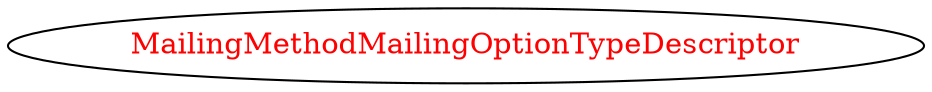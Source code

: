 digraph dependencyGraph {
 concentrate=true;
 ranksep="2.0";
 rankdir="LR"; 
 splines="ortho";
"MailingMethodMailingOptionTypeDescriptor" [fontcolor="red"];
}